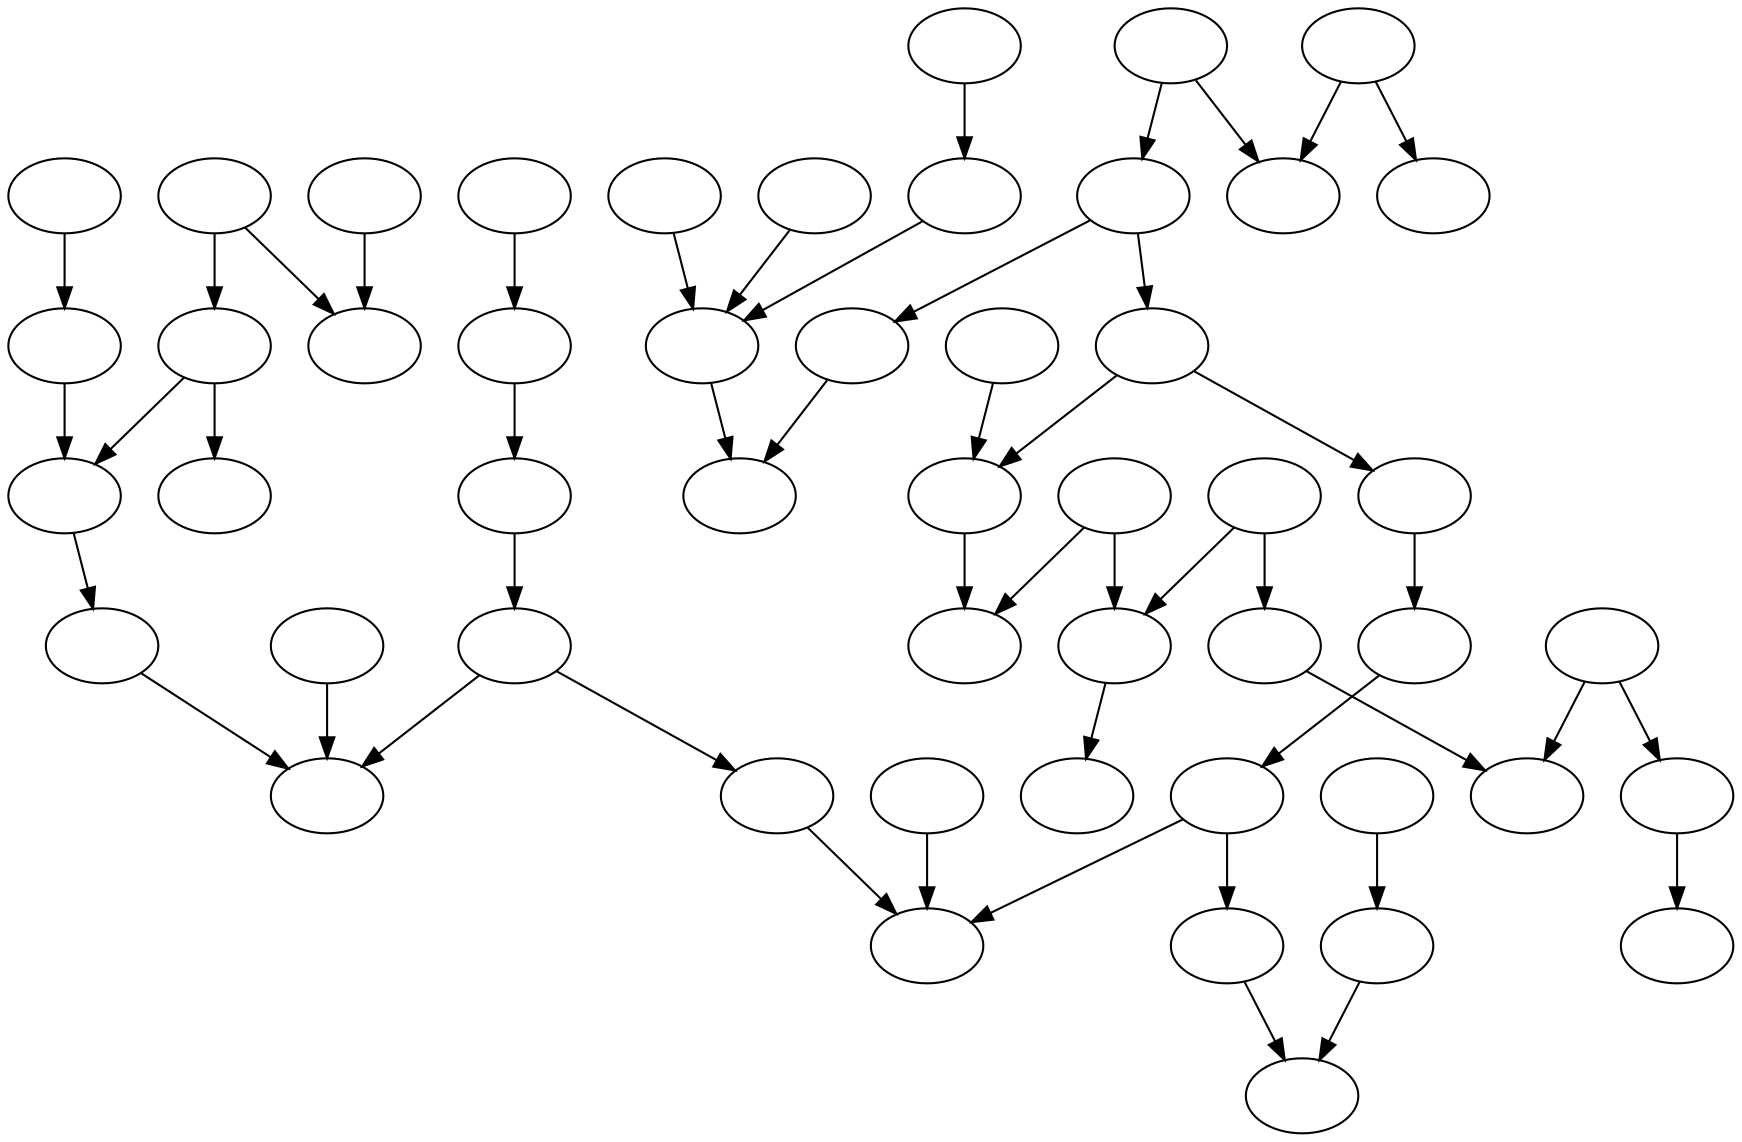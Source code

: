 digraph {
	"../prueba/9326871.10.jpg" [
		image = "../prueba/9326871.10.jpg",
		label = ""
	];
	"../prueba/9326871.11.jpg" [
		image = "../prueba/9326871.11.jpg",
		label = ""
	];
	"../prueba/9326871.12.jpg" [
		image = "../prueba/9326871.12.jpg",
		label = ""
	];
	"../prueba/9326871.13.jpg" [
		image = "../prueba/9326871.13.jpg",
		label = ""
	];
	"../prueba/9326871.14.jpg" [
		image = "../prueba/9326871.14.jpg",
		label = ""
	];
	"../prueba/9326871.15.jpg" [
		image = "../prueba/9326871.15.jpg",
		label = ""
	];
	"../prueba/9326871.16.jpg" [
		image = "../prueba/9326871.16.jpg",
		label = ""
	];
	"../prueba/9326871.18.jpg" [
		image = "../prueba/9326871.18.jpg",
		label = ""
	];
	"../prueba/9326871.19.jpg" [
		image = "../prueba/9326871.19.jpg",
		label = ""
	];
	"../prueba/9326871.1.jpg" [
		image = "../prueba/9326871.1.jpg",
		label = ""
	];
	"../prueba/9326871.20.jpg" [
		image = "../prueba/9326871.20.jpg",
		label = ""
	];
	"../prueba/9326871.2.jpg" [
		image = "../prueba/9326871.2.jpg",
		label = ""
	];
	"../prueba/9326871.3.jpg" [
		image = "../prueba/9326871.3.jpg",
		label = ""
	];
	"../prueba/9326871.5.jpg" [
		image = "../prueba/9326871.5.jpg",
		label = ""
	];
	"../prueba/9326871.7.jpg" [
		image = "../prueba/9326871.7.jpg",
		label = ""
	];
	"../prueba/9326871.8.jpg" [
		image = "../prueba/9326871.8.jpg",
		label = ""
	];
	"../prueba/9332898.11.jpg" [
		image = "../prueba/9332898.11.jpg",
		label = ""
	];
	"../prueba/9332898.12.jpg" [
		image = "../prueba/9332898.12.jpg",
		label = ""
	];
	"../prueba/9332898.13.jpg" [
		image = "../prueba/9332898.13.jpg",
		label = ""
	];
	"../prueba/9332898.14.jpg" [
		image = "../prueba/9332898.14.jpg",
		label = ""
	];
	"../prueba/9332898.15.jpg" [
		image = "../prueba/9332898.15.jpg",
		label = ""
	];
	"../prueba/9332898.17.jpg" [
		image = "../prueba/9332898.17.jpg",
		label = ""
	];
	"../prueba/9332898.18.jpg" [
		image = "../prueba/9332898.18.jpg",
		label = ""
	];
	"../prueba/9332898.19.jpg" [
		image = "../prueba/9332898.19.jpg",
		label = ""
	];
	"../prueba/9332898.2.jpg" [
		image = "../prueba/9332898.2.jpg",
		label = ""
	];
	"../prueba/9332898.4.jpg" [
		image = "../prueba/9332898.4.jpg",
		label = ""
	];
	"../prueba/9332898.5.jpg" [
		image = "../prueba/9332898.5.jpg",
		label = ""
	];
	"../prueba/9332898.6.jpg" [
		image = "../prueba/9332898.6.jpg",
		label = ""
	];
	"../prueba/9332898.7.jpg" [
		image = "../prueba/9332898.7.jpg",
		label = ""
	];
	"../prueba/9332898.8.jpg" [
		image = "../prueba/9332898.8.jpg",
		label = ""
	];
	"../prueba/9332898.9.jpg" [
		image = "../prueba/9332898.9.jpg",
		label = ""
	];
	"../prueba/9336923.10.jpg" [
		image = "../prueba/9336923.10.jpg",
		label = ""
	];
	"../prueba/9336923.11.jpg" [
		image = "../prueba/9336923.11.jpg",
		label = ""
	];
	"../prueba/9336923.14.jpg" [
		image = "../prueba/9336923.14.jpg",
		label = ""
	];
	"../prueba/9336923.15.jpg" [
		image = "../prueba/9336923.15.jpg",
		label = ""
	];
	"../prueba/9336923.16.jpg" [
		image = "../prueba/9336923.16.jpg",
		label = ""
	];
	"../prueba/9336923.18.jpg" [
		image = "../prueba/9336923.18.jpg",
		label = ""
	];
	"../prueba/9336923.1.jpg" [
		image = "../prueba/9336923.1.jpg",
		label = ""
	];
	"../prueba/9336923.20.jpg" [
		image = "../prueba/9336923.20.jpg",
		label = ""
	];
	"../prueba/9336923.2.jpg" [
		image = "../prueba/9336923.2.jpg",
		label = ""
	];
	"../prueba/9336923.4.jpg" [
		image = "../prueba/9336923.4.jpg",
		label = ""
	];
	"../prueba/9336923.5.jpg" [
		image = "../prueba/9336923.5.jpg",
		label = ""
	];
	"../prueba/9336923.8.jpg" [
		image = "../prueba/9336923.8.jpg",
		label = ""
	];
	"../prueba/9338446.10.jpg" [
		image = "../prueba/9338446.10.jpg",
		label = ""
	];
	"../prueba/9338446.2.jpg" [
		image = "../prueba/9338446.2.jpg",
		label = ""
	];
	"../prueba/9338446.3.jpg" [
		image = "../prueba/9338446.3.jpg",
		label = ""
	];
	"../prueba/9338446.5.jpg" [
		image = "../prueba/9338446.5.jpg",
		label = ""
	];
	"../prueba/9338446.7.jpg" [
		image = "../prueba/9338446.7.jpg",
		label = ""
	];
	"../prueba/9338446.8.jpg" [
		image = "../prueba/9338446.8.jpg",
		label = ""
	];
	"../prueba/9338446.9.jpg" [
		image = "../prueba/9338446.9.jpg",
		label = ""
	];
	"../prueba/9332898.4.jpg" -> "../prueba/9332898.8.jpg"
	"../prueba/9332898.7.jpg" -> "../prueba/9332898.8.jpg"
	"../prueba/9332898.6.jpg" -> "../prueba/9332898.8.jpg"
	"../prueba/9326871.14.jpg" -> "../prueba/9326871.18.jpg"
	"../prueba/9326871.3.jpg" -> "../prueba/9326871.7.jpg"
	"../prueba/9338446.7.jpg" -> "../prueba/9338446.8.jpg"
	"../prueba/9338446.5.jpg" -> "../prueba/9338446.7.jpg"
	"../prueba/9326871.12.jpg" -> "../prueba/9326871.18.jpg"
	"../prueba/9336923.15.jpg" -> "../prueba/9336923.16.jpg"
	"../prueba/9332898.8.jpg" -> "../prueba/9332898.9.jpg"
	"../prueba/9332898.5.jpg" -> "../prueba/9332898.6.jpg"
	"../prueba/9326871.3.jpg" -> "../prueba/9326871.8.jpg"
	"../prueba/9332898.2.jpg" -> "../prueba/9332898.9.jpg"
	"../prueba/9326871.5.jpg" -> "../prueba/9326871.7.jpg"
	"../prueba/9336923.10.jpg" -> "../prueba/9336923.16.jpg"
	"../prueba/9336923.10.jpg" -> "../prueba/9336923.14.jpg"
	"../prueba/9326871.18.jpg" -> "../prueba/9326871.20.jpg"
	"../prueba/9326871.15.jpg" -> "../prueba/9326871.16.jpg"
	"../prueba/9326871.2.jpg" -> "../prueba/9326871.3.jpg"
	"../prueba/9336923.14.jpg" -> "../prueba/9336923.8.jpg"
	"../prueba/9326871.13.jpg" -> "../prueba/9326871.14.jpg"
	"../prueba/9336923.11.jpg" -> "../prueba/9336923.8.jpg"
	"../prueba/9336923.4.jpg" -> "../prueba/9336923.5.jpg"
	"../prueba/9326871.13.jpg" -> "../prueba/9326871.16.jpg"
	"../prueba/9332898.13.jpg" -> "../prueba/9332898.15.jpg"
	"../prueba/9332898.12.jpg" -> "../prueba/9332898.17.jpg"
	"../prueba/9326871.14.jpg" -> "../prueba/9326871.19.jpg"
	"../prueba/9338446.2.jpg" -> "../prueba/9338446.3.jpg"
	"../prueba/9332898.12.jpg" -> "../prueba/9332898.2.jpg"
	"../prueba/9326871.1.jpg" -> "../prueba/9326871.2.jpg"
	"../prueba/9332898.11.jpg" -> "../prueba/9332898.15.jpg"
	"../prueba/9336923.16.jpg" -> "../prueba/9336923.18.jpg"
	"../prueba/9336923.20.jpg" -> "../prueba/9336923.2.jpg"
	"../prueba/9336923.11.jpg" -> "../prueba/9336923.4.jpg"
	"../prueba/9326871.10.jpg" -> "../prueba/9326871.1.jpg"
	"../prueba/9332898.11.jpg" -> "../prueba/9332898.12.jpg"
	"../prueba/9336923.15.jpg" -> "../prueba/9336923.2.jpg"
	"../prueba/9332898.18.jpg" -> "../prueba/9332898.19.jpg"
	"../prueba/9336923.1.jpg" -> "../prueba/9336923.20.jpg"
	"../prueba/9332898.13.jpg" -> "../prueba/9332898.14.jpg"
	"../prueba/9326871.11.jpg" -> "../prueba/9326871.12.jpg"
	"../prueba/9338446.3.jpg" -> "../prueba/9338446.8.jpg"
	"../prueba/9332898.17.jpg" -> "../prueba/9332898.18.jpg"
	"../prueba/9326871.20.jpg" -> "../prueba/9326871.7.jpg"
	"../prueba/9338446.10.jpg" -> "../prueba/9338446.9.jpg"
	"../prueba/9338446.5.jpg" -> "../prueba/9338446.9.jpg"
	"../prueba/9332898.19.jpg" -> "../prueba/9338446.5.jpg"
	"../prueba/9332898.17.jpg" -> "../prueba/9336923.20.jpg"
	"../prueba/9326871.8.jpg" -> "../prueba/9338446.9.jpg"
}